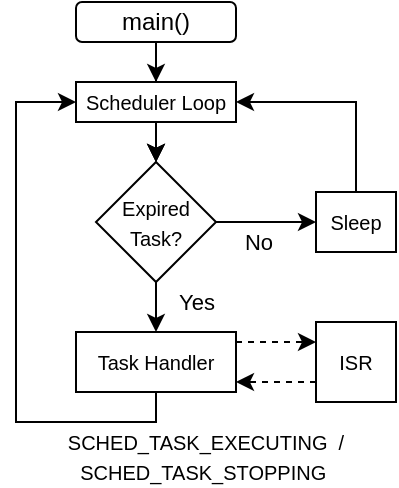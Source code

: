 <mxfile version="21.1.2" type="device">
  <diagram name="Page-1" id="LEeZ95nxpSWw1AGHZ1Hd">
    <mxGraphModel dx="732" dy="811" grid="1" gridSize="10" guides="1" tooltips="1" connect="1" arrows="1" fold="1" page="1" pageScale="1" pageWidth="850" pageHeight="1100" math="0" shadow="0">
      <root>
        <mxCell id="0" />
        <mxCell id="1" parent="0" />
        <mxCell id="yHvDCYGFjGAFw5tdtCBj-7" value="" style="edgeStyle=orthogonalEdgeStyle;rounded=0;orthogonalLoop=1;jettySize=auto;html=1;" parent="1" source="jRqtNyKgf6l_IyG3Fnu4-1" target="yHvDCYGFjGAFw5tdtCBj-2" edge="1">
          <mxGeometry relative="1" as="geometry" />
        </mxCell>
        <mxCell id="yHvDCYGFjGAFw5tdtCBj-9" value="" style="edgeStyle=orthogonalEdgeStyle;rounded=0;orthogonalLoop=1;jettySize=auto;html=1;" parent="1" source="jRqtNyKgf6l_IyG3Fnu4-1" target="yHvDCYGFjGAFw5tdtCBj-2" edge="1">
          <mxGeometry relative="1" as="geometry" />
        </mxCell>
        <mxCell id="jRqtNyKgf6l_IyG3Fnu4-1" value="main()" style="rounded=1;whiteSpace=wrap;html=1;" parent="1" vertex="1">
          <mxGeometry x="160" y="150" width="80" height="20" as="geometry" />
        </mxCell>
        <mxCell id="jRqtNyKgf6l_IyG3Fnu4-7" style="edgeStyle=orthogonalEdgeStyle;rounded=0;orthogonalLoop=1;jettySize=auto;html=1;entryX=0;entryY=0.5;entryDx=0;entryDy=0;" parent="1" target="jRqtNyKgf6l_IyG3Fnu4-8" edge="1">
          <mxGeometry relative="1" as="geometry">
            <mxPoint x="100" y="130" as="targetPoint" />
            <Array as="points">
              <mxPoint x="200" y="360" />
              <mxPoint x="130" y="360" />
              <mxPoint x="130" y="200" />
            </Array>
            <mxPoint x="200" y="340" as="sourcePoint" />
          </mxGeometry>
        </mxCell>
        <mxCell id="jRqtNyKgf6l_IyG3Fnu4-4" value="&lt;font style=&quot;font-size: 10px;&quot;&gt;Task Handler&lt;/font&gt;" style="rounded=0;whiteSpace=wrap;html=1;" parent="1" vertex="1">
          <mxGeometry x="160" y="315" width="80" height="30" as="geometry" />
        </mxCell>
        <mxCell id="jRqtNyKgf6l_IyG3Fnu4-8" value="&lt;font style=&quot;font-size: 10px;&quot;&gt;Scheduler Loop&lt;/font&gt;" style="rounded=0;whiteSpace=wrap;html=1;" parent="1" vertex="1">
          <mxGeometry x="160" y="190" width="80" height="20" as="geometry" />
        </mxCell>
        <mxCell id="jRqtNyKgf6l_IyG3Fnu4-9" value="" style="endArrow=classic;html=1;rounded=0;entryX=0.5;entryY=0;entryDx=0;entryDy=0;" parent="1" target="jRqtNyKgf6l_IyG3Fnu4-4" edge="1">
          <mxGeometry width="50" height="50" relative="1" as="geometry">
            <mxPoint x="200" y="290" as="sourcePoint" />
            <mxPoint x="220" y="220" as="targetPoint" />
          </mxGeometry>
        </mxCell>
        <mxCell id="yHvDCYGFjGAFw5tdtCBj-4" value="Yes" style="edgeLabel;html=1;align=center;verticalAlign=middle;resizable=0;points=[];" parent="jRqtNyKgf6l_IyG3Fnu4-9" vertex="1" connectable="0">
          <mxGeometry relative="1" as="geometry">
            <mxPoint x="20" y="-3" as="offset" />
          </mxGeometry>
        </mxCell>
        <mxCell id="V1fbTBzL040UEDJPXokG-2" value="&lt;font style=&quot;font-size: 10px;&quot;&gt;ISR&lt;/font&gt;" style="rounded=0;whiteSpace=wrap;html=1;" parent="1" vertex="1">
          <mxGeometry x="280" y="310" width="40" height="40" as="geometry" />
        </mxCell>
        <mxCell id="V1fbTBzL040UEDJPXokG-5" value="" style="endArrow=classic;html=1;rounded=1;jumpStyle=none;dashed=1;" parent="1" edge="1">
          <mxGeometry width="50" height="50" relative="1" as="geometry">
            <mxPoint x="240" y="320" as="sourcePoint" />
            <mxPoint x="280" y="320" as="targetPoint" />
          </mxGeometry>
        </mxCell>
        <mxCell id="V1fbTBzL040UEDJPXokG-6" value="" style="endArrow=classic;html=1;rounded=0;dashed=1;" parent="1" edge="1">
          <mxGeometry width="50" height="50" relative="1" as="geometry">
            <mxPoint x="280" y="340" as="sourcePoint" />
            <mxPoint x="240" y="340" as="targetPoint" />
            <Array as="points">
              <mxPoint x="280" y="340" />
            </Array>
          </mxGeometry>
        </mxCell>
        <mxCell id="V1fbTBzL040UEDJPXokG-9" value="" style="endArrow=classic;html=1;rounded=0;entryX=0.5;entryY=0;entryDx=0;entryDy=0;" parent="1" target="jRqtNyKgf6l_IyG3Fnu4-8" edge="1">
          <mxGeometry width="50" height="50" relative="1" as="geometry">
            <mxPoint x="200" y="170" as="sourcePoint" />
            <mxPoint x="270" y="170" as="targetPoint" />
          </mxGeometry>
        </mxCell>
        <mxCell id="yHvDCYGFjGAFw5tdtCBj-2" value="&lt;font style=&quot;font-size: 10px;&quot;&gt;Expired Task?&lt;/font&gt;" style="rhombus;whiteSpace=wrap;html=1;" parent="1" vertex="1">
          <mxGeometry x="170" y="230" width="60" height="60" as="geometry" />
        </mxCell>
        <mxCell id="yHvDCYGFjGAFw5tdtCBj-3" value="" style="endArrow=classic;html=1;rounded=0;exitX=0.5;exitY=1;exitDx=0;exitDy=0;" parent="1" source="jRqtNyKgf6l_IyG3Fnu4-8" edge="1">
          <mxGeometry width="50" height="50" relative="1" as="geometry">
            <mxPoint x="250" y="230" as="sourcePoint" />
            <mxPoint x="200" y="230" as="targetPoint" />
          </mxGeometry>
        </mxCell>
        <mxCell id="yHvDCYGFjGAFw5tdtCBj-5" value="" style="endArrow=classic;html=1;rounded=0;" parent="1" edge="1">
          <mxGeometry width="50" height="50" relative="1" as="geometry">
            <mxPoint x="230" y="260" as="sourcePoint" />
            <mxPoint x="280" y="260" as="targetPoint" />
          </mxGeometry>
        </mxCell>
        <mxCell id="yHvDCYGFjGAFw5tdtCBj-8" value="No" style="edgeLabel;html=1;align=center;verticalAlign=middle;resizable=0;points=[];" parent="yHvDCYGFjGAFw5tdtCBj-5" vertex="1" connectable="0">
          <mxGeometry x="-0.157" y="-1" relative="1" as="geometry">
            <mxPoint y="9" as="offset" />
          </mxGeometry>
        </mxCell>
        <mxCell id="yHvDCYGFjGAFw5tdtCBj-6" value="&lt;font style=&quot;font-size: 10px;&quot;&gt;Sleep&lt;/font&gt;" style="rounded=0;whiteSpace=wrap;html=1;" parent="1" vertex="1">
          <mxGeometry x="280" y="245" width="40" height="30" as="geometry" />
        </mxCell>
        <mxCell id="yHvDCYGFjGAFw5tdtCBj-10" value="" style="endArrow=classic;html=1;rounded=0;entryX=1;entryY=0.5;entryDx=0;entryDy=0;exitX=0.5;exitY=0;exitDx=0;exitDy=0;" parent="1" source="yHvDCYGFjGAFw5tdtCBj-6" target="jRqtNyKgf6l_IyG3Fnu4-8" edge="1">
          <mxGeometry width="50" height="50" relative="1" as="geometry">
            <mxPoint x="270" y="230" as="sourcePoint" />
            <mxPoint x="320" y="180" as="targetPoint" />
            <Array as="points">
              <mxPoint x="300" y="200" />
            </Array>
          </mxGeometry>
        </mxCell>
        <mxCell id="ciFKWzBJf0vlTgb8NeDZ-1" value="&lt;font style=&quot;font-size: 10px;&quot;&gt;SCHED_TASK_EXECUTING &amp;nbsp;/&lt;/font&gt;" style="text;html=1;strokeColor=none;fillColor=none;align=center;verticalAlign=middle;whiteSpace=wrap;rounded=0;" parent="1" vertex="1">
          <mxGeometry x="130" y="360" width="190" height="20" as="geometry" />
        </mxCell>
        <mxCell id="ciFKWzBJf0vlTgb8NeDZ-2" style="edgeStyle=orthogonalEdgeStyle;rounded=0;orthogonalLoop=1;jettySize=auto;html=1;exitX=0.5;exitY=1;exitDx=0;exitDy=0;" parent="1" source="ciFKWzBJf0vlTgb8NeDZ-1" target="ciFKWzBJf0vlTgb8NeDZ-1" edge="1">
          <mxGeometry relative="1" as="geometry" />
        </mxCell>
        <mxCell id="ciFKWzBJf0vlTgb8NeDZ-3" value="&lt;font style=&quot;font-size: 10px;&quot;&gt;SCHED_TASK_STOPPING&amp;nbsp;&lt;/font&gt;" style="text;html=1;strokeColor=none;fillColor=none;align=center;verticalAlign=middle;whiteSpace=wrap;rounded=0;" parent="1" vertex="1">
          <mxGeometry x="130" y="380" width="190" height="10" as="geometry" />
        </mxCell>
      </root>
    </mxGraphModel>
  </diagram>
</mxfile>
